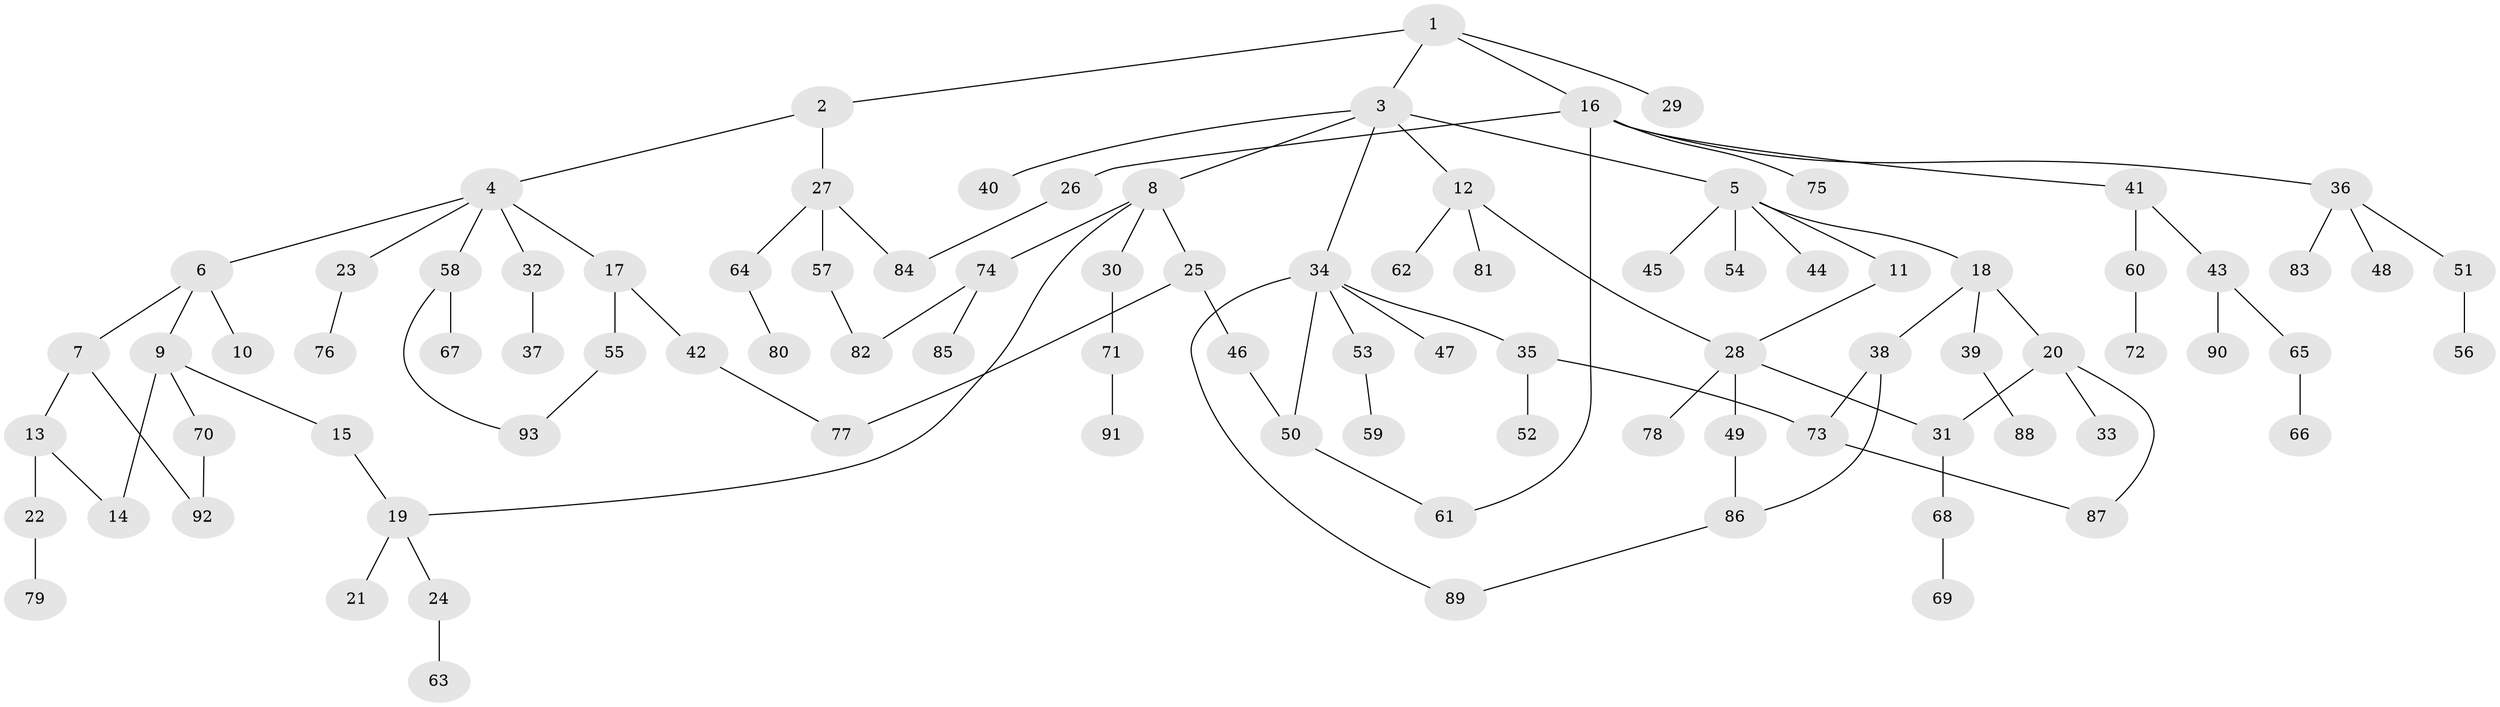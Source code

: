 // coarse degree distribution, {4: 0.09230769230769231, 3: 0.09230769230769231, 9: 0.015384615384615385, 6: 0.06153846153846154, 5: 0.06153846153846154, 2: 0.2923076923076923, 1: 0.38461538461538464}
// Generated by graph-tools (version 1.1) at 2025/17/03/04/25 18:17:07]
// undirected, 93 vertices, 107 edges
graph export_dot {
graph [start="1"]
  node [color=gray90,style=filled];
  1;
  2;
  3;
  4;
  5;
  6;
  7;
  8;
  9;
  10;
  11;
  12;
  13;
  14;
  15;
  16;
  17;
  18;
  19;
  20;
  21;
  22;
  23;
  24;
  25;
  26;
  27;
  28;
  29;
  30;
  31;
  32;
  33;
  34;
  35;
  36;
  37;
  38;
  39;
  40;
  41;
  42;
  43;
  44;
  45;
  46;
  47;
  48;
  49;
  50;
  51;
  52;
  53;
  54;
  55;
  56;
  57;
  58;
  59;
  60;
  61;
  62;
  63;
  64;
  65;
  66;
  67;
  68;
  69;
  70;
  71;
  72;
  73;
  74;
  75;
  76;
  77;
  78;
  79;
  80;
  81;
  82;
  83;
  84;
  85;
  86;
  87;
  88;
  89;
  90;
  91;
  92;
  93;
  1 -- 2;
  1 -- 3;
  1 -- 16;
  1 -- 29;
  2 -- 4;
  2 -- 27;
  3 -- 5;
  3 -- 8;
  3 -- 12;
  3 -- 34;
  3 -- 40;
  4 -- 6;
  4 -- 17;
  4 -- 23;
  4 -- 32;
  4 -- 58;
  5 -- 11;
  5 -- 18;
  5 -- 44;
  5 -- 45;
  5 -- 54;
  6 -- 7;
  6 -- 9;
  6 -- 10;
  7 -- 13;
  7 -- 92;
  8 -- 19;
  8 -- 25;
  8 -- 30;
  8 -- 74;
  9 -- 15;
  9 -- 70;
  9 -- 14;
  11 -- 28;
  12 -- 28;
  12 -- 62;
  12 -- 81;
  13 -- 14;
  13 -- 22;
  15 -- 19;
  16 -- 26;
  16 -- 36;
  16 -- 41;
  16 -- 75;
  16 -- 61;
  17 -- 42;
  17 -- 55;
  18 -- 20;
  18 -- 38;
  18 -- 39;
  19 -- 21;
  19 -- 24;
  20 -- 31;
  20 -- 33;
  20 -- 87;
  22 -- 79;
  23 -- 76;
  24 -- 63;
  25 -- 46;
  25 -- 77;
  26 -- 84;
  27 -- 57;
  27 -- 64;
  27 -- 84;
  28 -- 49;
  28 -- 78;
  28 -- 31;
  30 -- 71;
  31 -- 68;
  32 -- 37;
  34 -- 35;
  34 -- 47;
  34 -- 50;
  34 -- 53;
  34 -- 89;
  35 -- 52;
  35 -- 73;
  36 -- 48;
  36 -- 51;
  36 -- 83;
  38 -- 73;
  38 -- 86;
  39 -- 88;
  41 -- 43;
  41 -- 60;
  42 -- 77;
  43 -- 65;
  43 -- 90;
  46 -- 50;
  49 -- 86;
  50 -- 61;
  51 -- 56;
  53 -- 59;
  55 -- 93;
  57 -- 82;
  58 -- 67;
  58 -- 93;
  60 -- 72;
  64 -- 80;
  65 -- 66;
  68 -- 69;
  70 -- 92;
  71 -- 91;
  73 -- 87;
  74 -- 85;
  74 -- 82;
  86 -- 89;
}
